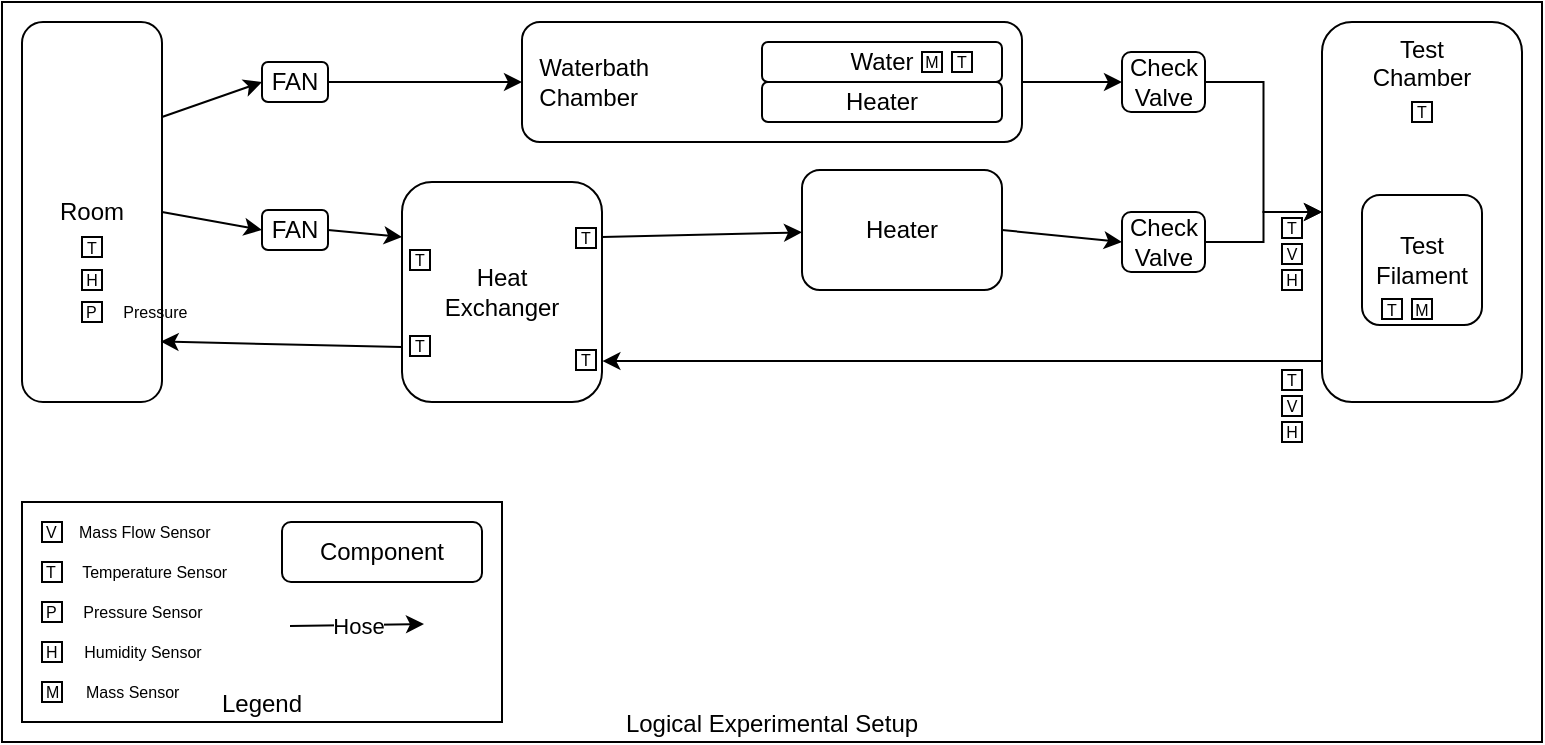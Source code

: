 <mxfile version="24.7.14">
  <diagram name="ExperimentSetup" id="vCxhRKWTA9PYqlN67Y0W">
    <mxGraphModel dx="679" dy="372" grid="1" gridSize="10" guides="1" tooltips="1" connect="1" arrows="1" fold="1" page="1" pageScale="1" pageWidth="850" pageHeight="1100" math="0" shadow="0">
      <root>
        <mxCell id="0" />
        <mxCell id="1" parent="0" />
        <mxCell id="lz7oJpl9SEDyM_Up0-1B-29" value="Logical Experimental Setup" style="rounded=0;whiteSpace=wrap;html=1;verticalAlign=bottom;movable=1;resizable=1;rotatable=1;deletable=1;editable=1;locked=0;connectable=1;" vertex="1" parent="1">
          <mxGeometry x="40" y="40" width="770" height="370" as="geometry" />
        </mxCell>
        <mxCell id="lz7oJpl9SEDyM_Up0-1B-133" value="Legend" style="rounded=0;whiteSpace=wrap;html=1;verticalAlign=bottom;" vertex="1" parent="1">
          <mxGeometry x="50" y="290" width="240" height="110" as="geometry" />
        </mxCell>
        <mxCell id="lz7oJpl9SEDyM_Up0-1B-123" style="edgeStyle=none;rounded=0;orthogonalLoop=1;jettySize=auto;html=1;exitX=1;exitY=0.25;exitDx=0;exitDy=0;entryX=0;entryY=0.5;entryDx=0;entryDy=0;" edge="1" parent="1" source="lz7oJpl9SEDyM_Up0-1B-1" target="lz7oJpl9SEDyM_Up0-1B-119">
          <mxGeometry relative="1" as="geometry" />
        </mxCell>
        <mxCell id="lz7oJpl9SEDyM_Up0-1B-136" style="edgeStyle=none;rounded=0;orthogonalLoop=1;jettySize=auto;html=1;exitX=1;exitY=0.5;exitDx=0;exitDy=0;entryX=0;entryY=0.5;entryDx=0;entryDy=0;" edge="1" parent="1" source="lz7oJpl9SEDyM_Up0-1B-1" target="lz7oJpl9SEDyM_Up0-1B-120">
          <mxGeometry relative="1" as="geometry" />
        </mxCell>
        <mxCell id="lz7oJpl9SEDyM_Up0-1B-1" value="Room" style="rounded=1;whiteSpace=wrap;html=1;" vertex="1" parent="1">
          <mxGeometry x="50" y="50" width="70" height="190" as="geometry" />
        </mxCell>
        <mxCell id="lz7oJpl9SEDyM_Up0-1B-127" style="edgeStyle=none;rounded=0;orthogonalLoop=1;jettySize=auto;html=1;exitX=1;exitY=0.5;exitDx=0;exitDy=0;entryX=0;entryY=0.5;entryDx=0;entryDy=0;" edge="1" parent="1" source="lz7oJpl9SEDyM_Up0-1B-2" target="lz7oJpl9SEDyM_Up0-1B-121">
          <mxGeometry relative="1" as="geometry" />
        </mxCell>
        <mxCell id="lz7oJpl9SEDyM_Up0-1B-2" value="&amp;nbsp; Waterbath&lt;div&gt;&amp;nbsp; Chamber&lt;/div&gt;" style="rounded=1;whiteSpace=wrap;html=1;verticalAlign=middle;align=left;" vertex="1" parent="1">
          <mxGeometry x="300" y="50" width="250" height="60" as="geometry" />
        </mxCell>
        <mxCell id="lz7oJpl9SEDyM_Up0-1B-14" style="rounded=0;orthogonalLoop=1;jettySize=auto;html=1;exitX=1;exitY=0.25;exitDx=0;exitDy=0;" edge="1" parent="1" source="lz7oJpl9SEDyM_Up0-1B-3" target="lz7oJpl9SEDyM_Up0-1B-4">
          <mxGeometry relative="1" as="geometry" />
        </mxCell>
        <mxCell id="lz7oJpl9SEDyM_Up0-1B-3" value="Heat&lt;div&gt;Exchanger&lt;/div&gt;" style="rounded=1;whiteSpace=wrap;html=1;" vertex="1" parent="1">
          <mxGeometry x="240" y="130" width="100" height="110" as="geometry" />
        </mxCell>
        <mxCell id="lz7oJpl9SEDyM_Up0-1B-128" style="edgeStyle=none;rounded=0;orthogonalLoop=1;jettySize=auto;html=1;exitX=1;exitY=0.5;exitDx=0;exitDy=0;entryX=0;entryY=0.5;entryDx=0;entryDy=0;" edge="1" parent="1" source="lz7oJpl9SEDyM_Up0-1B-4" target="lz7oJpl9SEDyM_Up0-1B-122">
          <mxGeometry relative="1" as="geometry" />
        </mxCell>
        <mxCell id="lz7oJpl9SEDyM_Up0-1B-4" value="Heater" style="rounded=1;whiteSpace=wrap;html=1;" vertex="1" parent="1">
          <mxGeometry x="440" y="124" width="100" height="60" as="geometry" />
        </mxCell>
        <mxCell id="lz7oJpl9SEDyM_Up0-1B-5" value="&lt;div style=&quot;&quot;&gt;Test&lt;/div&gt;&lt;div style=&quot;&quot;&gt;Chamber&lt;/div&gt;" style="rounded=1;whiteSpace=wrap;html=1;align=center;verticalAlign=top;" vertex="1" parent="1">
          <mxGeometry x="700" y="50" width="100" height="190" as="geometry" />
        </mxCell>
        <mxCell id="lz7oJpl9SEDyM_Up0-1B-16" style="rounded=0;orthogonalLoop=1;jettySize=auto;html=1;exitX=0.002;exitY=0.892;exitDx=0;exitDy=0;entryX=1.002;entryY=0.814;entryDx=0;entryDy=0;entryPerimeter=0;exitPerimeter=0;" edge="1" parent="1" source="lz7oJpl9SEDyM_Up0-1B-5" target="lz7oJpl9SEDyM_Up0-1B-3">
          <mxGeometry relative="1" as="geometry" />
        </mxCell>
        <mxCell id="lz7oJpl9SEDyM_Up0-1B-17" style="rounded=0;orthogonalLoop=1;jettySize=auto;html=1;exitX=0;exitY=0.75;exitDx=0;exitDy=0;entryX=0.99;entryY=0.841;entryDx=0;entryDy=0;entryPerimeter=0;" edge="1" parent="1" source="lz7oJpl9SEDyM_Up0-1B-3" target="lz7oJpl9SEDyM_Up0-1B-1">
          <mxGeometry relative="1" as="geometry" />
        </mxCell>
        <mxCell id="lz7oJpl9SEDyM_Up0-1B-84" value="V&amp;nbsp; &amp;nbsp; &amp;nbsp;Mass Flow Sensor" style="html=1;aspect=fixed;fontSize=8;align=left;" vertex="1" parent="1">
          <mxGeometry x="60" y="300" width="10" height="10" as="geometry" />
        </mxCell>
        <mxCell id="lz7oJpl9SEDyM_Up0-1B-85" value="T&amp;nbsp; &amp;nbsp; &amp;nbsp; Temperature Sensor" style="html=1;aspect=fixed;fontSize=8;align=left;" vertex="1" parent="1">
          <mxGeometry x="60" y="320" width="10" height="10" as="geometry" />
        </mxCell>
        <mxCell id="lz7oJpl9SEDyM_Up0-1B-86" value="P&amp;nbsp; &amp;nbsp; &amp;nbsp; Pressure Sensor" style="html=1;aspect=fixed;fontSize=8;align=left;" vertex="1" parent="1">
          <mxGeometry x="60" y="340" width="10" height="10" as="geometry" />
        </mxCell>
        <mxCell id="lz7oJpl9SEDyM_Up0-1B-87" value="H&amp;nbsp; &amp;nbsp; &amp;nbsp; Humidity Sensor" style="html=1;aspect=fixed;fontSize=8;align=left;" vertex="1" parent="1">
          <mxGeometry x="60" y="360" width="10" height="10" as="geometry" />
        </mxCell>
        <mxCell id="lz7oJpl9SEDyM_Up0-1B-88" value="M&amp;nbsp; &amp;nbsp; &amp;nbsp; Mass Sensor" style="html=1;aspect=fixed;fontSize=8;align=left;" vertex="1" parent="1">
          <mxGeometry x="60" y="380" width="10" height="10" as="geometry" />
        </mxCell>
        <mxCell id="lz7oJpl9SEDyM_Up0-1B-93" value="T" style="whiteSpace=wrap;html=1;aspect=fixed;fontSize=8;" vertex="1" parent="1">
          <mxGeometry x="80" y="157.5" width="10" height="10" as="geometry" />
        </mxCell>
        <mxCell id="lz7oJpl9SEDyM_Up0-1B-94" value="T" style="whiteSpace=wrap;html=1;aspect=fixed;fontSize=8;" vertex="1" parent="1">
          <mxGeometry x="244" y="207" width="10" height="10" as="geometry" />
        </mxCell>
        <mxCell id="lz7oJpl9SEDyM_Up0-1B-95" value="T" style="whiteSpace=wrap;html=1;aspect=fixed;fontSize=8;" vertex="1" parent="1">
          <mxGeometry x="244" y="164" width="10" height="10" as="geometry" />
        </mxCell>
        <mxCell id="lz7oJpl9SEDyM_Up0-1B-96" value="T" style="whiteSpace=wrap;html=1;aspect=fixed;fontSize=8;" vertex="1" parent="1">
          <mxGeometry x="327" y="214" width="10" height="10" as="geometry" />
        </mxCell>
        <mxCell id="lz7oJpl9SEDyM_Up0-1B-97" value="T" style="whiteSpace=wrap;html=1;aspect=fixed;fontSize=8;" vertex="1" parent="1">
          <mxGeometry x="327" y="153" width="10" height="10" as="geometry" />
        </mxCell>
        <mxCell id="lz7oJpl9SEDyM_Up0-1B-99" value="T" style="whiteSpace=wrap;html=1;aspect=fixed;fontSize=8;" vertex="1" parent="1">
          <mxGeometry x="680" y="148" width="10" height="10" as="geometry" />
        </mxCell>
        <mxCell id="lz7oJpl9SEDyM_Up0-1B-100" value="T" style="whiteSpace=wrap;html=1;aspect=fixed;fontSize=8;" vertex="1" parent="1">
          <mxGeometry x="680" y="224" width="10" height="10" as="geometry" />
        </mxCell>
        <mxCell id="lz7oJpl9SEDyM_Up0-1B-102" value="T" style="whiteSpace=wrap;html=1;aspect=fixed;fontSize=8;" vertex="1" parent="1">
          <mxGeometry x="745" y="90" width="10" height="10" as="geometry" />
        </mxCell>
        <mxCell id="lz7oJpl9SEDyM_Up0-1B-104" value="V" style="whiteSpace=wrap;html=1;aspect=fixed;fontSize=8;" vertex="1" parent="1">
          <mxGeometry x="680" y="237" width="10" height="10" as="geometry" />
        </mxCell>
        <mxCell id="lz7oJpl9SEDyM_Up0-1B-105" value="V" style="whiteSpace=wrap;html=1;aspect=fixed;fontSize=8;" vertex="1" parent="1">
          <mxGeometry x="680" y="161" width="10" height="10" as="geometry" />
        </mxCell>
        <mxCell id="lz7oJpl9SEDyM_Up0-1B-109" value="H" style="whiteSpace=wrap;html=1;aspect=fixed;fontSize=8;" vertex="1" parent="1">
          <mxGeometry x="680" y="174" width="10" height="10" as="geometry" />
        </mxCell>
        <mxCell id="lz7oJpl9SEDyM_Up0-1B-110" value="H" style="whiteSpace=wrap;html=1;aspect=fixed;fontSize=8;" vertex="1" parent="1">
          <mxGeometry x="680" y="250" width="10" height="10" as="geometry" />
        </mxCell>
        <mxCell id="lz7oJpl9SEDyM_Up0-1B-111" value="Water" style="rounded=1;whiteSpace=wrap;html=1;" vertex="1" parent="1">
          <mxGeometry x="420" y="60" width="120" height="20" as="geometry" />
        </mxCell>
        <mxCell id="lz7oJpl9SEDyM_Up0-1B-82" value="M" style="whiteSpace=wrap;html=1;aspect=fixed;fontSize=8;" vertex="1" parent="1">
          <mxGeometry x="500" y="65" width="10" height="10" as="geometry" />
        </mxCell>
        <mxCell id="lz7oJpl9SEDyM_Up0-1B-112" value="Heater" style="rounded=1;whiteSpace=wrap;html=1;" vertex="1" parent="1">
          <mxGeometry x="420" y="80" width="120" height="20" as="geometry" />
        </mxCell>
        <mxCell id="lz7oJpl9SEDyM_Up0-1B-113" value="T" style="whiteSpace=wrap;html=1;aspect=fixed;fontSize=8;" vertex="1" parent="1">
          <mxGeometry x="515" y="65" width="10" height="10" as="geometry" />
        </mxCell>
        <mxCell id="lz7oJpl9SEDyM_Up0-1B-115" value="H" style="whiteSpace=wrap;html=1;aspect=fixed;fontSize=8;" vertex="1" parent="1">
          <mxGeometry x="80" y="174" width="10" height="10" as="geometry" />
        </mxCell>
        <mxCell id="lz7oJpl9SEDyM_Up0-1B-116" value="P&amp;nbsp; &amp;nbsp; &amp;nbsp; Pressure" style="html=1;aspect=fixed;fontSize=8;align=left;" vertex="1" parent="1">
          <mxGeometry x="80" y="190" width="10" height="10" as="geometry" />
        </mxCell>
        <mxCell id="lz7oJpl9SEDyM_Up0-1B-117" value="Test Filament" style="rounded=1;whiteSpace=wrap;html=1;" vertex="1" parent="1">
          <mxGeometry x="720" y="136.5" width="60" height="65" as="geometry" />
        </mxCell>
        <mxCell id="lz7oJpl9SEDyM_Up0-1B-101" value="T" style="whiteSpace=wrap;html=1;aspect=fixed;fontSize=8;" vertex="1" parent="1">
          <mxGeometry x="730" y="188.5" width="10" height="10" as="geometry" />
        </mxCell>
        <mxCell id="lz7oJpl9SEDyM_Up0-1B-83" value="M" style="whiteSpace=wrap;html=1;aspect=fixed;fontSize=8;" vertex="1" parent="1">
          <mxGeometry x="745" y="188.5" width="10" height="10" as="geometry" />
        </mxCell>
        <mxCell id="lz7oJpl9SEDyM_Up0-1B-124" style="edgeStyle=none;rounded=0;orthogonalLoop=1;jettySize=auto;html=1;exitX=1;exitY=0.5;exitDx=0;exitDy=0;entryX=0;entryY=0.5;entryDx=0;entryDy=0;" edge="1" parent="1" source="lz7oJpl9SEDyM_Up0-1B-119" target="lz7oJpl9SEDyM_Up0-1B-2">
          <mxGeometry relative="1" as="geometry" />
        </mxCell>
        <mxCell id="lz7oJpl9SEDyM_Up0-1B-119" value="FAN" style="rounded=1;whiteSpace=wrap;html=1;" vertex="1" parent="1">
          <mxGeometry x="170" y="70" width="33" height="20" as="geometry" />
        </mxCell>
        <mxCell id="lz7oJpl9SEDyM_Up0-1B-137" style="edgeStyle=none;rounded=0;orthogonalLoop=1;jettySize=auto;html=1;exitX=1;exitY=0.5;exitDx=0;exitDy=0;entryX=0;entryY=0.25;entryDx=0;entryDy=0;" edge="1" parent="1" source="lz7oJpl9SEDyM_Up0-1B-120" target="lz7oJpl9SEDyM_Up0-1B-3">
          <mxGeometry relative="1" as="geometry" />
        </mxCell>
        <mxCell id="lz7oJpl9SEDyM_Up0-1B-120" value="FAN" style="rounded=1;whiteSpace=wrap;html=1;" vertex="1" parent="1">
          <mxGeometry x="170" y="144" width="33" height="20" as="geometry" />
        </mxCell>
        <mxCell id="lz7oJpl9SEDyM_Up0-1B-129" style="edgeStyle=orthogonalEdgeStyle;rounded=0;orthogonalLoop=1;jettySize=auto;html=1;exitX=1;exitY=0.5;exitDx=0;exitDy=0;entryX=0;entryY=0.5;entryDx=0;entryDy=0;" edge="1" parent="1" source="lz7oJpl9SEDyM_Up0-1B-121" target="lz7oJpl9SEDyM_Up0-1B-5">
          <mxGeometry relative="1" as="geometry" />
        </mxCell>
        <mxCell id="lz7oJpl9SEDyM_Up0-1B-121" value="Check&lt;div&gt;Valve&lt;/div&gt;" style="rounded=1;whiteSpace=wrap;html=1;" vertex="1" parent="1">
          <mxGeometry x="600" y="65" width="41.5" height="30" as="geometry" />
        </mxCell>
        <mxCell id="lz7oJpl9SEDyM_Up0-1B-130" style="edgeStyle=orthogonalEdgeStyle;rounded=0;orthogonalLoop=1;jettySize=auto;html=1;exitX=1;exitY=0.5;exitDx=0;exitDy=0;entryX=0;entryY=0.5;entryDx=0;entryDy=0;" edge="1" parent="1" source="lz7oJpl9SEDyM_Up0-1B-122" target="lz7oJpl9SEDyM_Up0-1B-5">
          <mxGeometry relative="1" as="geometry">
            <mxPoint x="680" y="170" as="targetPoint" />
          </mxGeometry>
        </mxCell>
        <mxCell id="lz7oJpl9SEDyM_Up0-1B-122" value="Check&lt;div&gt;Valve&lt;/div&gt;" style="rounded=1;whiteSpace=wrap;html=1;" vertex="1" parent="1">
          <mxGeometry x="600" y="145" width="41.5" height="30" as="geometry" />
        </mxCell>
        <mxCell id="lz7oJpl9SEDyM_Up0-1B-131" value="Component" style="rounded=1;whiteSpace=wrap;html=1;" vertex="1" parent="1">
          <mxGeometry x="180" y="300" width="100" height="30" as="geometry" />
        </mxCell>
        <mxCell id="lz7oJpl9SEDyM_Up0-1B-134" value="" style="endArrow=classic;html=1;rounded=0;" edge="1" parent="1">
          <mxGeometry width="50" height="50" relative="1" as="geometry">
            <mxPoint x="184" y="352" as="sourcePoint" />
            <mxPoint x="251" y="351" as="targetPoint" />
          </mxGeometry>
        </mxCell>
        <mxCell id="lz7oJpl9SEDyM_Up0-1B-135" value="Hose" style="edgeLabel;html=1;align=center;verticalAlign=middle;resizable=0;points=[];" vertex="1" connectable="0" parent="lz7oJpl9SEDyM_Up0-1B-134">
          <mxGeometry x="0.411" y="-2" relative="1" as="geometry">
            <mxPoint x="-14" y="-2" as="offset" />
          </mxGeometry>
        </mxCell>
      </root>
    </mxGraphModel>
  </diagram>
</mxfile>
